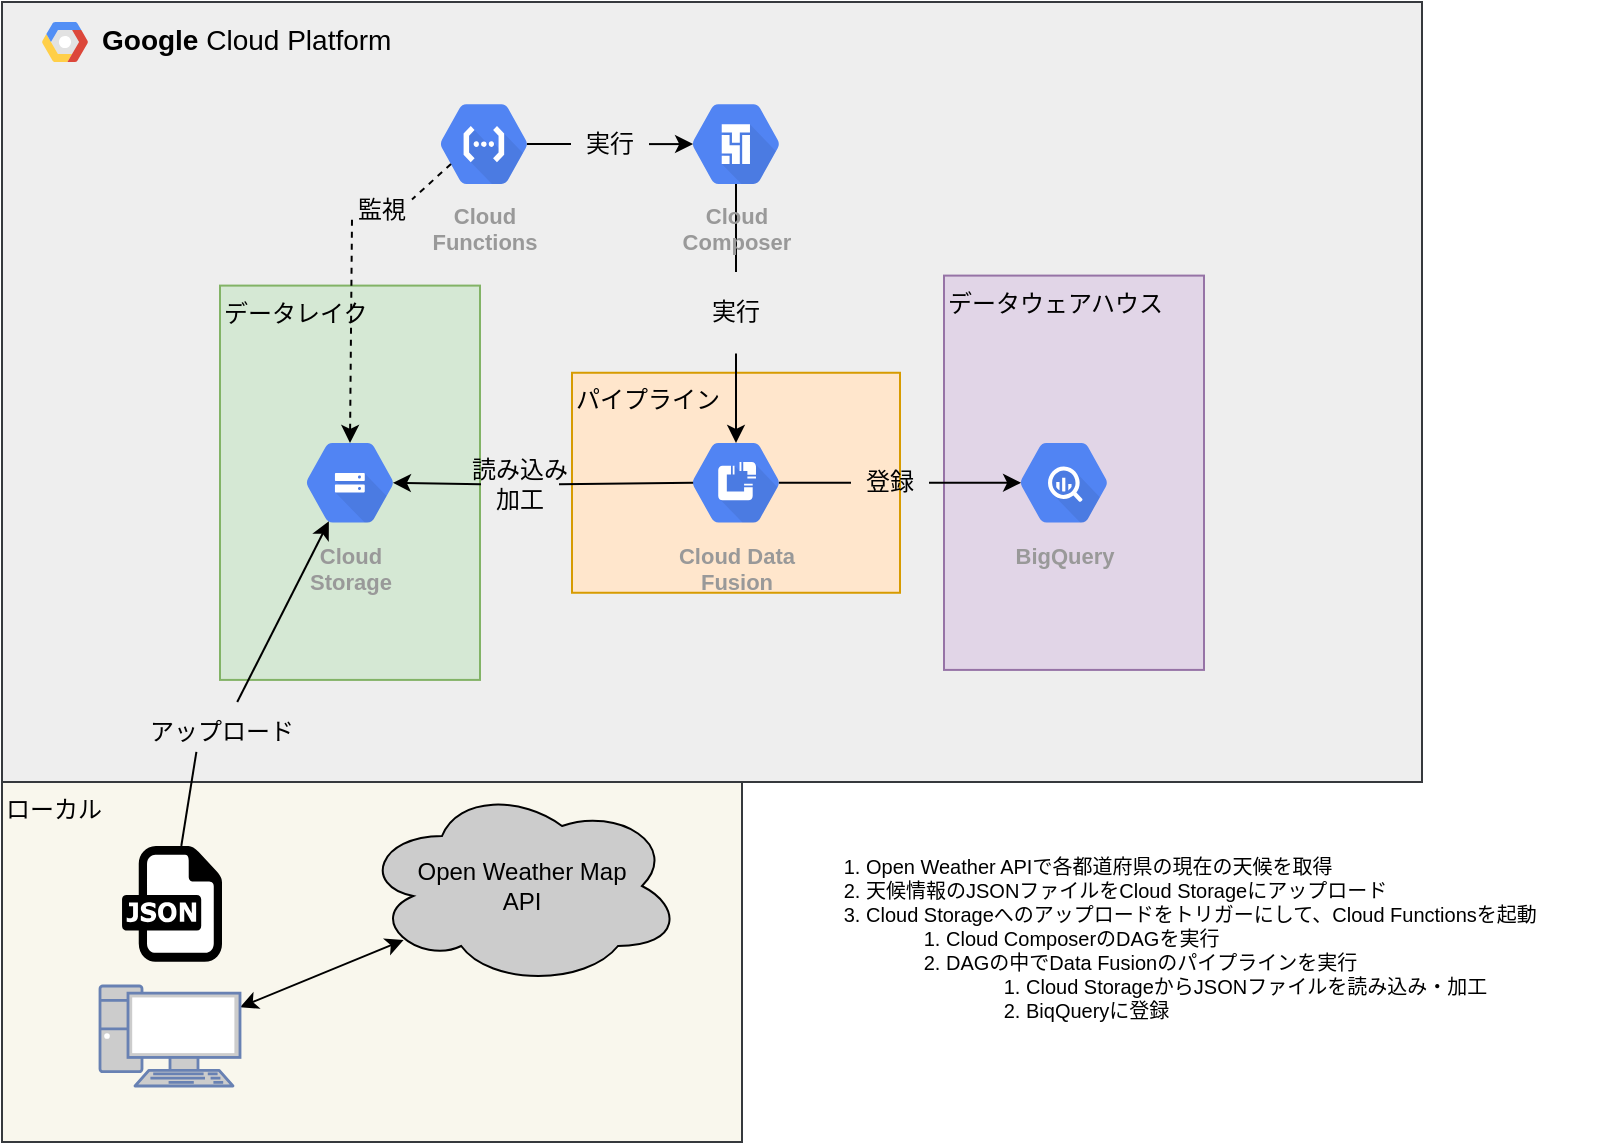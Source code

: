<mxfile>
    <diagram id="tSDiBrnAFvZrArxQ2A1r" name="ページ1">
        <mxGraphModel dx="659" dy="510" grid="1" gridSize="10" guides="1" tooltips="1" connect="1" arrows="1" fold="1" page="1" pageScale="1" pageWidth="827" pageHeight="1169" math="0" shadow="0">
            <root>
                <mxCell id="0"/>
                <mxCell id="1" parent="0"/>
                <mxCell id="48" value="&lt;font color=&quot;#000000&quot;&gt;ローカル&lt;/font&gt;" style="rounded=0;whiteSpace=wrap;html=1;fillColor=#f9f7ed;strokeColor=#36393d;align=left;labelPosition=center;verticalLabelPosition=middle;verticalAlign=top;" parent="1" vertex="1">
                    <mxGeometry x="10" y="450" width="370" height="180" as="geometry"/>
                </mxCell>
                <mxCell id="13" value="&lt;b&gt;Google &lt;/b&gt;Cloud Platform" style="fillColor=#eeeeee;strokeColor=#36393d;shadow=0;fontSize=14;align=left;spacing=10;9E9E9E;verticalAlign=top;spacingTop=-4;fontStyle=0;spacingLeft=40;html=1;" parent="1" vertex="1">
                    <mxGeometry x="10" y="60" width="710" height="390" as="geometry"/>
                </mxCell>
                <mxCell id="14" value="" style="shape=mxgraph.gcp2.google_cloud_platform;fillColor=#F6F6F6;strokeColor=none;shadow=0;gradientColor=none;" parent="13" vertex="1">
                    <mxGeometry width="23" height="20" relative="1" as="geometry">
                        <mxPoint x="20" y="10" as="offset"/>
                    </mxGeometry>
                </mxCell>
                <mxCell id="32" style="edgeStyle=none;html=1;exitX=0.825;exitY=0.5;exitDx=0;exitDy=0;exitPerimeter=0;fontColor=#000000;strokeColor=#000000;entryX=0.175;entryY=0.5;entryDx=0;entryDy=0;entryPerimeter=0;startArrow=none;" parent="13" source="33" target="5" edge="1">
                    <mxGeometry relative="1" as="geometry">
                        <mxPoint x="434" y="70.8" as="targetPoint"/>
                    </mxGeometry>
                </mxCell>
                <mxCell id="6" value="Cloud&#10;Functions" style="sketch=0;html=1;fillColor=#5184F3;strokeColor=none;verticalAlign=top;labelPosition=center;verticalLabelPosition=bottom;align=center;spacingTop=-6;fontSize=11;fontStyle=1;fontColor=#999999;shape=mxgraph.gcp2.hexIcon;prIcon=cloud_functions" parent="13" vertex="1">
                    <mxGeometry x="208" y="41.8" width="66" height="58.5" as="geometry"/>
                </mxCell>
                <mxCell id="28" value="&lt;font color=&quot;#000000&quot;&gt;パイプライン&lt;/font&gt;" style="rounded=0;whiteSpace=wrap;html=1;fillColor=#ffe6cc;strokeColor=#d79b00;align=left;labelPosition=center;verticalLabelPosition=middle;verticalAlign=top;" parent="13" vertex="1">
                    <mxGeometry x="285" y="185.38" width="164" height="110" as="geometry"/>
                </mxCell>
                <mxCell id="15" value="&lt;div&gt;&lt;span&gt;データレイク&lt;/span&gt;&lt;/div&gt;" style="rounded=0;whiteSpace=wrap;html=1;fillColor=#d5e8d4;strokeColor=#82b366;align=left;labelPosition=center;verticalLabelPosition=middle;verticalAlign=top;fontColor=#000000;" parent="13" vertex="1">
                    <mxGeometry x="109" y="141.8" width="130" height="197.154" as="geometry"/>
                </mxCell>
                <mxCell id="3" value="Cloud&#10;Storage" style="sketch=0;html=1;fillColor=#5184F3;strokeColor=none;verticalAlign=top;labelPosition=center;verticalLabelPosition=bottom;align=center;spacingTop=-6;fontSize=11;fontStyle=1;fontColor=#999999;shape=mxgraph.gcp2.hexIcon;prIcon=cloud_storage" parent="13" vertex="1">
                    <mxGeometry x="141" y="211.13" width="66" height="58.5" as="geometry"/>
                </mxCell>
                <mxCell id="39" style="edgeStyle=none;html=1;exitX=0.175;exitY=0.5;exitDx=0;exitDy=0;exitPerimeter=0;entryX=0.825;entryY=0.5;entryDx=0;entryDy=0;entryPerimeter=0;fontColor=#000000;strokeColor=#000000;startArrow=none;" parent="13" source="40" target="3" edge="1">
                    <mxGeometry relative="1" as="geometry"/>
                </mxCell>
                <mxCell id="4" value="Cloud Data&#10;Fusion" style="sketch=0;html=1;fillColor=#5184F3;strokeColor=none;verticalAlign=top;labelPosition=center;verticalLabelPosition=bottom;align=center;spacingTop=-6;fontSize=11;fontStyle=1;fontColor=#999999;shape=mxgraph.gcp2.hexIcon;prIcon=cloud_data_fusion" parent="13" vertex="1">
                    <mxGeometry x="334" y="211.13" width="66" height="58.5" as="geometry"/>
                </mxCell>
                <mxCell id="36" style="edgeStyle=none;html=1;exitX=0.5;exitY=0.84;exitDx=0;exitDy=0;exitPerimeter=0;entryX=0.5;entryY=0.16;entryDx=0;entryDy=0;entryPerimeter=0;fontColor=#000000;strokeColor=#000000;startArrow=none;" parent="13" source="37" target="4" edge="1">
                    <mxGeometry relative="1" as="geometry"/>
                </mxCell>
                <mxCell id="33" value="実行" style="text;html=1;strokeColor=none;fillColor=none;align=center;verticalAlign=middle;whiteSpace=wrap;rounded=0;labelBackgroundColor=none;fontColor=#000000;" parent="13" vertex="1">
                    <mxGeometry x="274" y="41.05" width="60" height="60" as="geometry"/>
                </mxCell>
                <mxCell id="34" value="" style="edgeStyle=none;html=1;exitX=0.825;exitY=0.5;exitDx=0;exitDy=0;exitPerimeter=0;fontColor=#000000;strokeColor=#000000;entryX=0.175;entryY=0.5;entryDx=0;entryDy=0;entryPerimeter=0;endArrow=none;" parent="13" source="6" target="33" edge="1">
                    <mxGeometry relative="1" as="geometry">
                        <mxPoint x="328.45" y="131.05" as="sourcePoint"/>
                        <mxPoint x="437.55" y="131.05" as="targetPoint"/>
                    </mxGeometry>
                </mxCell>
                <mxCell id="24" value="監視" style="text;html=1;strokeColor=none;fillColor=none;align=center;verticalAlign=middle;whiteSpace=wrap;rounded=0;labelBackgroundColor=none;fontColor=#000000;" parent="13" vertex="1">
                    <mxGeometry x="160" y="88.8" width="60" height="30" as="geometry"/>
                </mxCell>
                <mxCell id="35" value="" style="edgeStyle=none;html=1;exitX=0.25;exitY=0.67;exitDx=0;exitDy=0;exitPerimeter=0;entryX=0.75;entryY=0.33;entryDx=0;entryDy=0;entryPerimeter=0;fontColor=#000000;strokeColor=#000000;dashed=1;endArrow=none;" parent="13" source="6" target="24" edge="1">
                    <mxGeometry relative="1" as="geometry">
                        <mxPoint x="290.5" y="140.995" as="sourcePoint"/>
                        <mxPoint x="205.5" y="290.435" as="targetPoint"/>
                    </mxGeometry>
                </mxCell>
                <mxCell id="23" style="edgeStyle=none;html=1;exitX=0.25;exitY=0.67;exitDx=0;exitDy=0;exitPerimeter=0;entryX=0.5;entryY=0.16;entryDx=0;entryDy=0;entryPerimeter=0;fontColor=#000000;strokeColor=#000000;dashed=1;startArrow=none;" parent="13" source="24" target="3" edge="1">
                    <mxGeometry relative="1" as="geometry"/>
                </mxCell>
                <mxCell id="37" value="実行" style="text;html=1;strokeColor=none;fillColor=none;align=center;verticalAlign=middle;whiteSpace=wrap;rounded=0;labelBackgroundColor=none;fontColor=#000000;" parent="13" vertex="1">
                    <mxGeometry x="337" y="125.38" width="60" height="60" as="geometry"/>
                </mxCell>
                <mxCell id="38" value="" style="edgeStyle=none;html=1;exitX=0.5;exitY=0.84;exitDx=0;exitDy=0;exitPerimeter=0;entryX=0.5;entryY=0.16;entryDx=0;entryDy=0;entryPerimeter=0;fontColor=#000000;strokeColor=#000000;endArrow=none;" parent="13" source="5" target="37" edge="1">
                    <mxGeometry relative="1" as="geometry">
                        <mxPoint x="459" y="150.94" as="sourcePoint"/>
                        <mxPoint x="429" y="280.49" as="targetPoint"/>
                    </mxGeometry>
                </mxCell>
                <mxCell id="5" value="Cloud&#10;Composer" style="sketch=0;html=1;fillColor=#5184F3;strokeColor=none;verticalAlign=top;labelPosition=center;verticalLabelPosition=bottom;align=center;spacingTop=-6;fontSize=11;fontStyle=1;fontColor=#999999;shape=mxgraph.gcp2.hexIcon;prIcon=cloud_composer" parent="13" vertex="1">
                    <mxGeometry x="334" y="41.8" width="66" height="58.5" as="geometry"/>
                </mxCell>
                <mxCell id="40" value="読み込み&lt;br&gt;加工" style="text;html=1;strokeColor=none;fillColor=none;align=center;verticalAlign=middle;whiteSpace=wrap;rounded=0;labelBackgroundColor=none;fontColor=#000000;" parent="13" vertex="1">
                    <mxGeometry x="229" y="211.13" width="60" height="60" as="geometry"/>
                </mxCell>
                <mxCell id="41" value="" style="edgeStyle=none;html=1;exitX=0.175;exitY=0.5;exitDx=0;exitDy=0;exitPerimeter=0;entryX=0.825;entryY=0.5;entryDx=0;entryDy=0;entryPerimeter=0;fontColor=#000000;strokeColor=#000000;endArrow=none;" parent="13" source="4" target="40" edge="1">
                    <mxGeometry relative="1" as="geometry">
                        <mxPoint x="393.55" y="300.38" as="sourcePoint"/>
                        <mxPoint x="210.45" y="300.38" as="targetPoint"/>
                    </mxGeometry>
                </mxCell>
                <mxCell id="42" value="&lt;div&gt;&lt;span&gt;&lt;font color=&quot;#000000&quot;&gt;データウェアハウス&lt;/font&gt;&lt;/span&gt;&lt;/div&gt;" style="rounded=0;whiteSpace=wrap;html=1;fillColor=#e1d5e7;strokeColor=#9673a6;align=left;labelPosition=center;verticalLabelPosition=middle;verticalAlign=top;" parent="13" vertex="1">
                    <mxGeometry x="471" y="136.8" width="130" height="197.154" as="geometry"/>
                </mxCell>
                <mxCell id="8" value="BigQuery" style="sketch=0;html=1;fillColor=#5184F3;strokeColor=none;verticalAlign=top;labelPosition=center;verticalLabelPosition=bottom;align=center;spacingTop=-6;fontSize=11;fontStyle=1;fontColor=#999999;shape=mxgraph.gcp2.hexIcon;prIcon=bigquery" parent="13" vertex="1">
                    <mxGeometry x="498" y="211.13" width="66" height="58.5" as="geometry"/>
                </mxCell>
                <mxCell id="43" style="edgeStyle=none;html=1;exitX=0.825;exitY=0.5;exitDx=0;exitDy=0;exitPerimeter=0;entryX=0.175;entryY=0.5;entryDx=0;entryDy=0;entryPerimeter=0;fontColor=#000000;strokeColor=#000000;startArrow=none;" parent="13" source="44" target="8" edge="1">
                    <mxGeometry relative="1" as="geometry"/>
                </mxCell>
                <mxCell id="44" value="登録" style="text;html=1;strokeColor=none;fillColor=none;align=center;verticalAlign=middle;whiteSpace=wrap;rounded=0;labelBackgroundColor=none;fontColor=#000000;" parent="13" vertex="1">
                    <mxGeometry x="414" y="210.38" width="60" height="60" as="geometry"/>
                </mxCell>
                <mxCell id="45" value="" style="edgeStyle=none;html=1;exitX=0.825;exitY=0.5;exitDx=0;exitDy=0;exitPerimeter=0;entryX=0.175;entryY=0.5;entryDx=0;entryDy=0;entryPerimeter=0;fontColor=#000000;strokeColor=#000000;endArrow=none;" parent="13" source="4" target="44" edge="1">
                    <mxGeometry relative="1" as="geometry">
                        <mxPoint x="398.45" y="300.38" as="sourcePoint"/>
                        <mxPoint x="542.55" y="300.38" as="targetPoint"/>
                    </mxGeometry>
                </mxCell>
                <mxCell id="55" value="アップロード" style="text;html=1;strokeColor=none;fillColor=none;align=center;verticalAlign=middle;whiteSpace=wrap;rounded=0;labelBackgroundColor=none;fontColor=#000000;" parent="13" vertex="1">
                    <mxGeometry x="70" y="350" width="80" height="30" as="geometry"/>
                </mxCell>
                <mxCell id="54" style="edgeStyle=none;html=1;fontColor=#000000;startArrow=none;startFill=1;strokeColor=#000000;entryX=0.34;entryY=0.83;entryDx=0;entryDy=0;entryPerimeter=0;" parent="13" source="55" target="3" edge="1">
                    <mxGeometry relative="1" as="geometry"/>
                </mxCell>
                <mxCell id="50" style="edgeStyle=none;html=1;entryX=0.13;entryY=0.77;entryDx=0;entryDy=0;entryPerimeter=0;fontColor=#000000;strokeColor=#000000;startArrow=classic;startFill=1;" parent="1" source="47" target="49" edge="1">
                    <mxGeometry relative="1" as="geometry"/>
                </mxCell>
                <mxCell id="47" value="" style="fontColor=#0066CC;verticalAlign=top;verticalLabelPosition=bottom;labelPosition=center;align=center;html=1;outlineConnect=0;fillColor=#CCCCCC;strokeColor=#6881B3;gradientColor=none;gradientDirection=north;strokeWidth=2;shape=mxgraph.networks.pc;labelBackgroundColor=none;" parent="1" vertex="1">
                    <mxGeometry x="59" y="552" width="70" height="50" as="geometry"/>
                </mxCell>
                <mxCell id="49" value="Open Weather Map&lt;br&gt;API" style="ellipse;shape=cloud;whiteSpace=wrap;html=1;labelBackgroundColor=none;fontColor=#000000;fillColor=#CCCCCC;" parent="1" vertex="1">
                    <mxGeometry x="190" y="452" width="160" height="100" as="geometry"/>
                </mxCell>
                <mxCell id="52" value="" style="dashed=0;outlineConnect=0;html=1;align=center;labelPosition=center;verticalLabelPosition=bottom;verticalAlign=top;shape=mxgraph.weblogos.json;labelBackgroundColor=none;fontColor=#000000;fillColor=#CCCCCC;" parent="1" vertex="1">
                    <mxGeometry x="70" y="482" width="50" height="57.9" as="geometry"/>
                </mxCell>
                <mxCell id="56" value="" style="edgeStyle=none;html=1;fontColor=#000000;startArrow=none;startFill=0;strokeColor=#000000;entryX=0.34;entryY=0.83;entryDx=0;entryDy=0;entryPerimeter=0;endArrow=none;" parent="1" source="52" target="55" edge="1">
                    <mxGeometry relative="1" as="geometry">
                        <mxPoint x="114.036" y="510" as="sourcePoint"/>
                        <mxPoint x="173.44" y="319.685" as="targetPoint"/>
                    </mxGeometry>
                </mxCell>
                <mxCell id="57" value="&lt;ol style=&quot;font-size: 10px&quot;&gt;&lt;li&gt;Open Weather APIで各都道府県の現在の天候を取得&lt;/li&gt;&lt;li&gt;天候情報のJSONファイルをCloud Storageにアップロード&lt;/li&gt;&lt;li&gt;Cloud Storageへのアップロードをトリガーにして、Cloud Functionsを起動&lt;/li&gt;&lt;ol&gt;&lt;li&gt;Cloud ComposerのDAGを実行&lt;/li&gt;&lt;li&gt;DAGの中でData Fusionのパイプラインを実行&lt;/li&gt;&lt;ol&gt;&lt;li&gt;Cloud StorageからJSONファイルを読み込み・加工&lt;/li&gt;&lt;li&gt;BiqQueryに登録&lt;/li&gt;&lt;/ol&gt;&lt;/ol&gt;&lt;/ol&gt;" style="text;html=1;strokeColor=none;fillColor=none;align=left;verticalAlign=top;whiteSpace=wrap;rounded=0;labelBackgroundColor=none;fontColor=#000000;" parent="1" vertex="1">
                    <mxGeometry x="400" y="470" width="410" height="160" as="geometry"/>
                </mxCell>
            </root>
        </mxGraphModel>
    </diagram>
</mxfile>